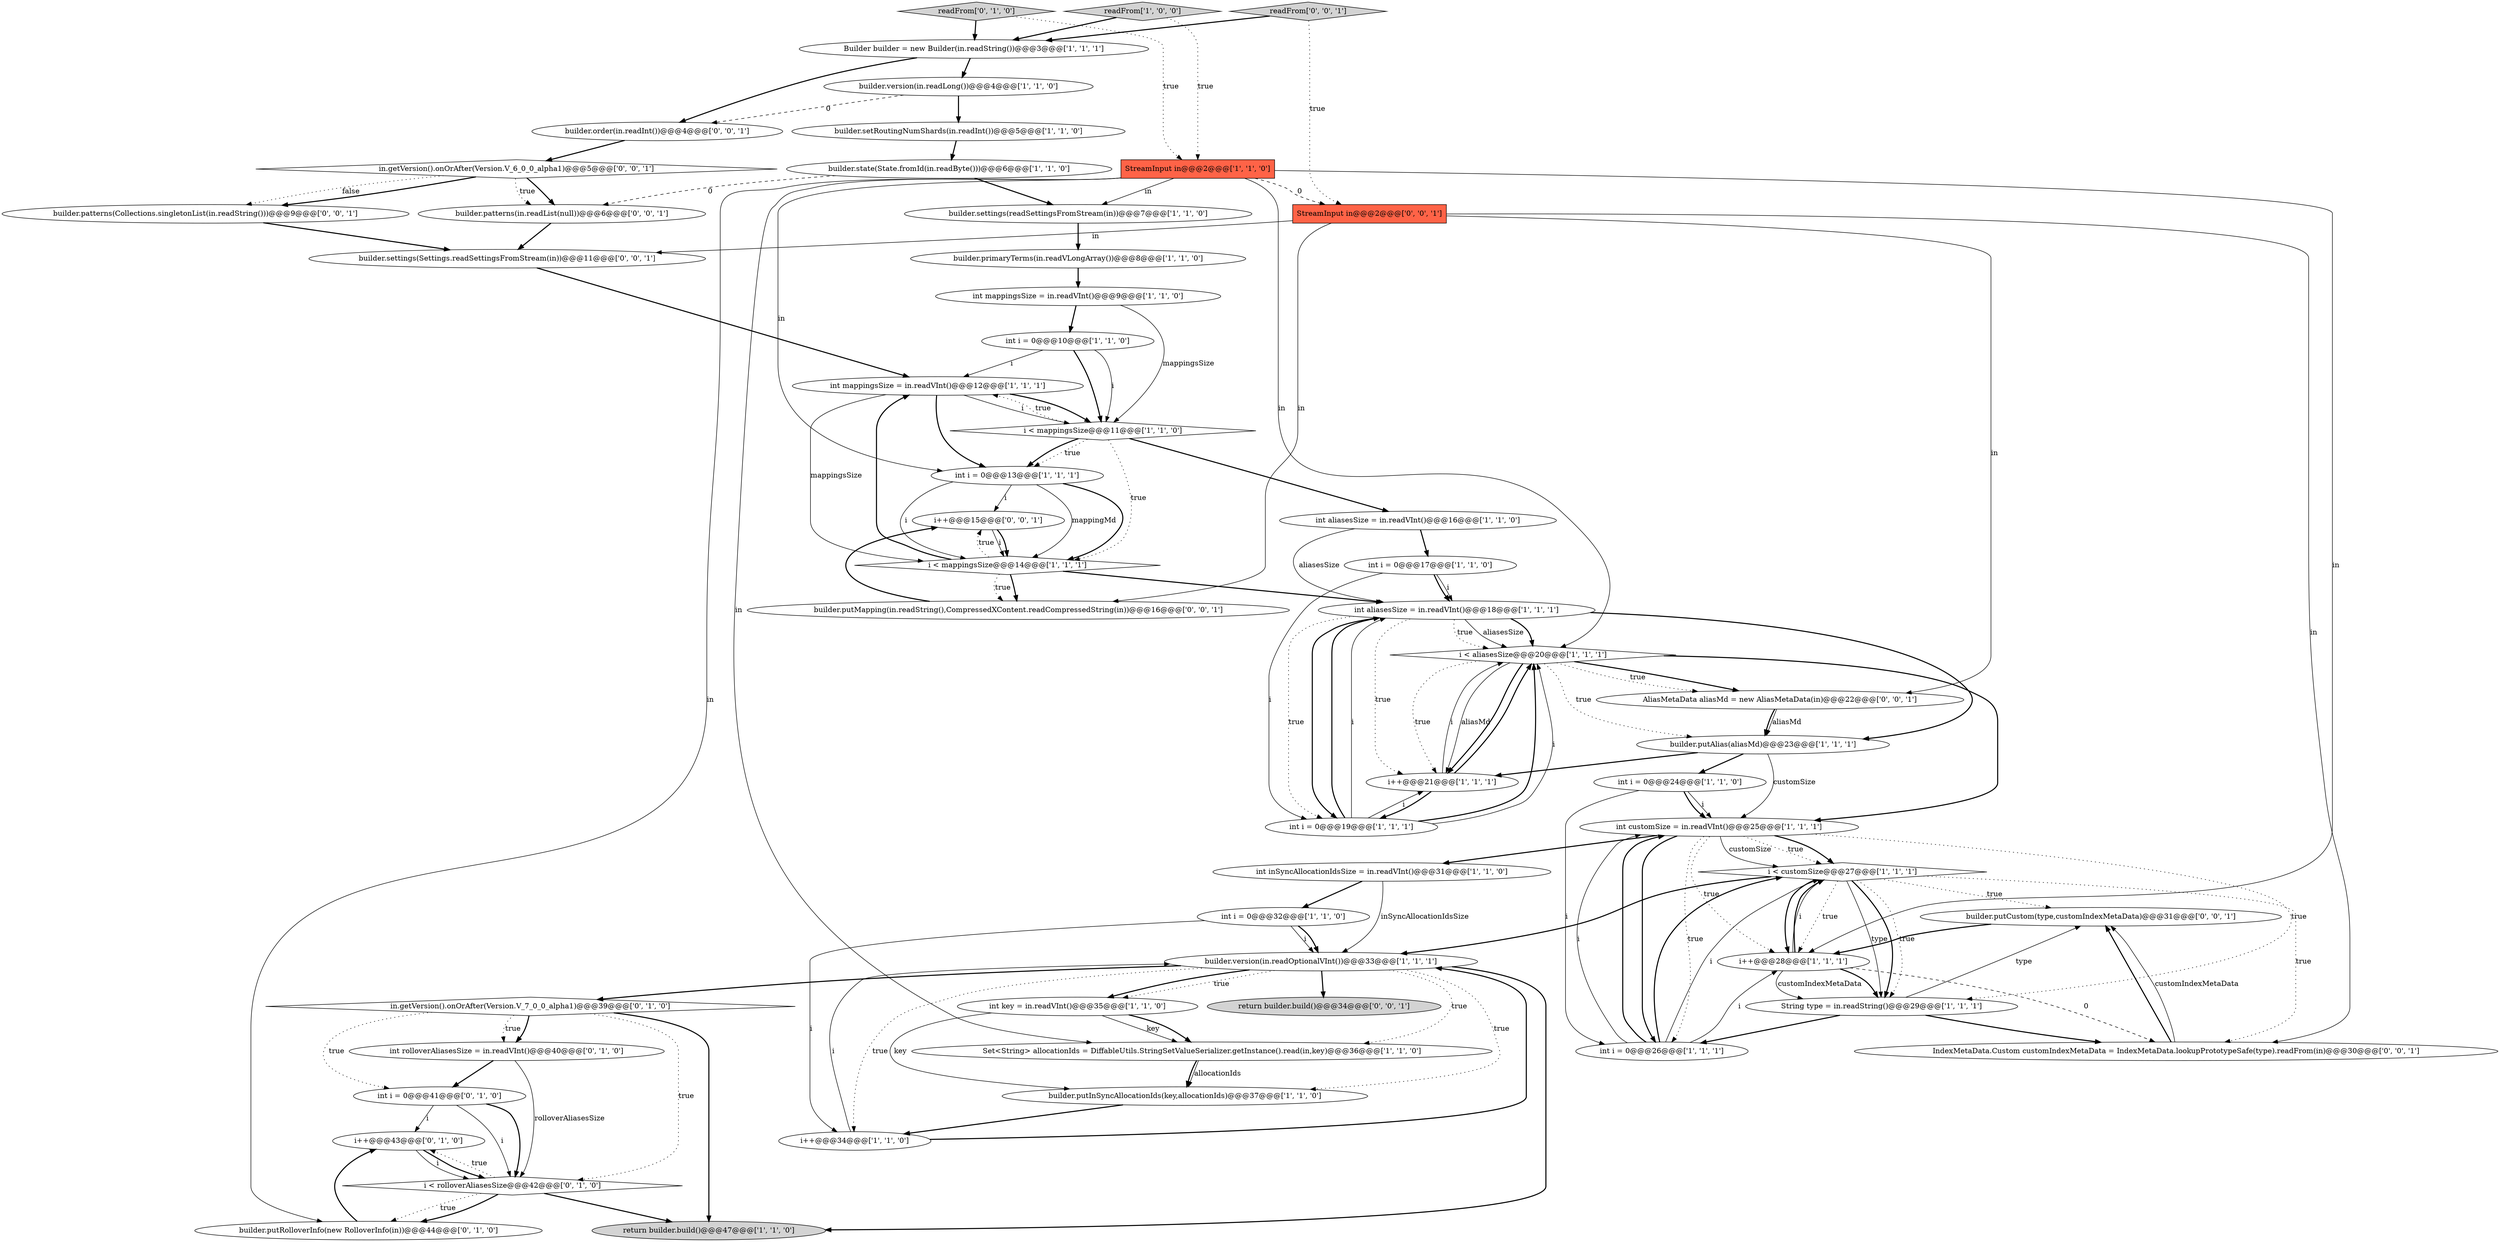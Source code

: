 digraph {
21 [style = filled, label = "builder.version(in.readLong())@@@4@@@['1', '1', '0']", fillcolor = white, shape = ellipse image = "AAA0AAABBB1BBB"];
0 [style = filled, label = "builder.setRoutingNumShards(in.readInt())@@@5@@@['1', '1', '0']", fillcolor = white, shape = ellipse image = "AAA0AAABBB1BBB"];
52 [style = filled, label = "StreamInput in@@@2@@@['0', '0', '1']", fillcolor = tomato, shape = box image = "AAA0AAABBB3BBB"];
25 [style = filled, label = "i < customSize@@@27@@@['1', '1', '1']", fillcolor = white, shape = diamond image = "AAA0AAABBB1BBB"];
7 [style = filled, label = "int i = 0@@@32@@@['1', '1', '0']", fillcolor = white, shape = ellipse image = "AAA0AAABBB1BBB"];
29 [style = filled, label = "builder.settings(readSettingsFromStream(in))@@@7@@@['1', '1', '0']", fillcolor = white, shape = ellipse image = "AAA0AAABBB1BBB"];
16 [style = filled, label = "int key = in.readVInt()@@@35@@@['1', '1', '0']", fillcolor = white, shape = ellipse image = "AAA0AAABBB1BBB"];
18 [style = filled, label = "i < aliasesSize@@@20@@@['1', '1', '1']", fillcolor = white, shape = diamond image = "AAA0AAABBB1BBB"];
47 [style = filled, label = "builder.order(in.readInt())@@@4@@@['0', '0', '1']", fillcolor = white, shape = ellipse image = "AAA0AAABBB3BBB"];
17 [style = filled, label = "int i = 0@@@10@@@['1', '1', '0']", fillcolor = white, shape = ellipse image = "AAA0AAABBB1BBB"];
19 [style = filled, label = "builder.putAlias(aliasMd)@@@23@@@['1', '1', '1']", fillcolor = white, shape = ellipse image = "AAA0AAABBB1BBB"];
39 [style = filled, label = "int i = 0@@@41@@@['0', '1', '0']", fillcolor = white, shape = ellipse image = "AAA1AAABBB2BBB"];
44 [style = filled, label = "in.getVersion().onOrAfter(Version.V_6_0_0_alpha1)@@@5@@@['0', '0', '1']", fillcolor = white, shape = diamond image = "AAA0AAABBB3BBB"];
28 [style = filled, label = "int aliasesSize = in.readVInt()@@@16@@@['1', '1', '0']", fillcolor = white, shape = ellipse image = "AAA0AAABBB1BBB"];
3 [style = filled, label = "builder.version(in.readOptionalVInt())@@@33@@@['1', '1', '1']", fillcolor = white, shape = ellipse image = "AAA0AAABBB1BBB"];
35 [style = filled, label = "i++@@@43@@@['0', '1', '0']", fillcolor = white, shape = ellipse image = "AAA1AAABBB2BBB"];
27 [style = filled, label = "Builder builder = new Builder(in.readString())@@@3@@@['1', '1', '1']", fillcolor = white, shape = ellipse image = "AAA0AAABBB1BBB"];
49 [style = filled, label = "builder.patterns(in.readList(null))@@@6@@@['0', '0', '1']", fillcolor = white, shape = ellipse image = "AAA0AAABBB3BBB"];
13 [style = filled, label = "int mappingsSize = in.readVInt()@@@9@@@['1', '1', '0']", fillcolor = white, shape = ellipse image = "AAA0AAABBB1BBB"];
31 [style = filled, label = "int i = 0@@@17@@@['1', '1', '0']", fillcolor = white, shape = ellipse image = "AAA0AAABBB1BBB"];
22 [style = filled, label = "readFrom['1', '0', '0']", fillcolor = lightgray, shape = diamond image = "AAA0AAABBB1BBB"];
5 [style = filled, label = "int inSyncAllocationIdsSize = in.readVInt()@@@31@@@['1', '1', '0']", fillcolor = white, shape = ellipse image = "AAA0AAABBB1BBB"];
50 [style = filled, label = "return builder.build()@@@34@@@['0', '0', '1']", fillcolor = lightgray, shape = ellipse image = "AAA0AAABBB3BBB"];
51 [style = filled, label = "AliasMetaData aliasMd = new AliasMetaData(in)@@@22@@@['0', '0', '1']", fillcolor = white, shape = ellipse image = "AAA0AAABBB3BBB"];
10 [style = filled, label = "i++@@@21@@@['1', '1', '1']", fillcolor = white, shape = ellipse image = "AAA0AAABBB1BBB"];
46 [style = filled, label = "builder.patterns(Collections.singletonList(in.readString()))@@@9@@@['0', '0', '1']", fillcolor = white, shape = ellipse image = "AAA0AAABBB3BBB"];
4 [style = filled, label = "int i = 0@@@13@@@['1', '1', '1']", fillcolor = white, shape = ellipse image = "AAA0AAABBB1BBB"];
23 [style = filled, label = "i++@@@34@@@['1', '1', '0']", fillcolor = white, shape = ellipse image = "AAA0AAABBB1BBB"];
33 [style = filled, label = "int i = 0@@@26@@@['1', '1', '1']", fillcolor = white, shape = ellipse image = "AAA0AAABBB1BBB"];
37 [style = filled, label = "int rolloverAliasesSize = in.readVInt()@@@40@@@['0', '1', '0']", fillcolor = white, shape = ellipse image = "AAA1AAABBB2BBB"];
15 [style = filled, label = "builder.state(State.fromId(in.readByte()))@@@6@@@['1', '1', '0']", fillcolor = white, shape = ellipse image = "AAA0AAABBB1BBB"];
40 [style = filled, label = "readFrom['0', '1', '0']", fillcolor = lightgray, shape = diamond image = "AAA0AAABBB2BBB"];
9 [style = filled, label = "int customSize = in.readVInt()@@@25@@@['1', '1', '1']", fillcolor = white, shape = ellipse image = "AAA0AAABBB1BBB"];
2 [style = filled, label = "int mappingsSize = in.readVInt()@@@12@@@['1', '1', '1']", fillcolor = white, shape = ellipse image = "AAA0AAABBB1BBB"];
24 [style = filled, label = "i < mappingsSize@@@11@@@['1', '1', '0']", fillcolor = white, shape = diamond image = "AAA0AAABBB1BBB"];
48 [style = filled, label = "builder.settings(Settings.readSettingsFromStream(in))@@@11@@@['0', '0', '1']", fillcolor = white, shape = ellipse image = "AAA0AAABBB3BBB"];
43 [style = filled, label = "readFrom['0', '0', '1']", fillcolor = lightgray, shape = diamond image = "AAA0AAABBB3BBB"];
54 [style = filled, label = "builder.putCustom(type,customIndexMetaData)@@@31@@@['0', '0', '1']", fillcolor = white, shape = ellipse image = "AAA0AAABBB3BBB"];
38 [style = filled, label = "builder.putRolloverInfo(new RolloverInfo(in))@@@44@@@['0', '1', '0']", fillcolor = white, shape = ellipse image = "AAA1AAABBB2BBB"];
12 [style = filled, label = "int aliasesSize = in.readVInt()@@@18@@@['1', '1', '1']", fillcolor = white, shape = ellipse image = "AAA0AAABBB1BBB"];
6 [style = filled, label = "int i = 0@@@24@@@['1', '1', '0']", fillcolor = white, shape = ellipse image = "AAA0AAABBB1BBB"];
45 [style = filled, label = "IndexMetaData.Custom customIndexMetaData = IndexMetaData.lookupPrototypeSafe(type).readFrom(in)@@@30@@@['0', '0', '1']", fillcolor = white, shape = ellipse image = "AAA0AAABBB3BBB"];
26 [style = filled, label = "return builder.build()@@@47@@@['1', '1', '0']", fillcolor = lightgray, shape = ellipse image = "AAA0AAABBB1BBB"];
41 [style = filled, label = "i < rolloverAliasesSize@@@42@@@['0', '1', '0']", fillcolor = white, shape = diamond image = "AAA1AAABBB2BBB"];
14 [style = filled, label = "StreamInput in@@@2@@@['1', '1', '0']", fillcolor = tomato, shape = box image = "AAA0AAABBB1BBB"];
42 [style = filled, label = "i++@@@15@@@['0', '0', '1']", fillcolor = white, shape = ellipse image = "AAA0AAABBB3BBB"];
20 [style = filled, label = "i++@@@28@@@['1', '1', '1']", fillcolor = white, shape = ellipse image = "AAA0AAABBB1BBB"];
53 [style = filled, label = "builder.putMapping(in.readString(),CompressedXContent.readCompressedString(in))@@@16@@@['0', '0', '1']", fillcolor = white, shape = ellipse image = "AAA0AAABBB3BBB"];
32 [style = filled, label = "builder.putInSyncAllocationIds(key,allocationIds)@@@37@@@['1', '1', '0']", fillcolor = white, shape = ellipse image = "AAA0AAABBB1BBB"];
30 [style = filled, label = "Set<String> allocationIds = DiffableUtils.StringSetValueSerializer.getInstance().read(in,key)@@@36@@@['1', '1', '0']", fillcolor = white, shape = ellipse image = "AAA0AAABBB1BBB"];
36 [style = filled, label = "in.getVersion().onOrAfter(Version.V_7_0_0_alpha1)@@@39@@@['0', '1', '0']", fillcolor = white, shape = diamond image = "AAA1AAABBB2BBB"];
11 [style = filled, label = "int i = 0@@@19@@@['1', '1', '1']", fillcolor = white, shape = ellipse image = "AAA0AAABBB1BBB"];
34 [style = filled, label = "String type = in.readString()@@@29@@@['1', '1', '1']", fillcolor = white, shape = ellipse image = "AAA0AAABBB1BBB"];
8 [style = filled, label = "i < mappingsSize@@@14@@@['1', '1', '1']", fillcolor = white, shape = diamond image = "AAA0AAABBB1BBB"];
1 [style = filled, label = "builder.primaryTerms(in.readVLongArray())@@@8@@@['1', '1', '0']", fillcolor = white, shape = ellipse image = "AAA0AAABBB1BBB"];
41->35 [style = dotted, label="true"];
51->19 [style = solid, label="aliasMd"];
32->23 [style = bold, label=""];
25->3 [style = bold, label=""];
19->6 [style = bold, label=""];
11->12 [style = bold, label=""];
2->4 [style = bold, label=""];
28->12 [style = solid, label="aliasesSize"];
25->54 [style = dotted, label="true"];
25->34 [style = solid, label="type"];
4->8 [style = solid, label="mappingMd"];
18->51 [style = bold, label=""];
20->25 [style = solid, label="i"];
17->24 [style = solid, label="i"];
9->34 [style = dotted, label="true"];
4->8 [style = bold, label=""];
10->11 [style = bold, label=""];
9->25 [style = dotted, label="true"];
10->18 [style = bold, label=""];
39->41 [style = bold, label=""];
20->25 [style = bold, label=""];
33->9 [style = solid, label="i"];
4->42 [style = solid, label="i"];
0->15 [style = bold, label=""];
21->47 [style = dashed, label="0"];
41->38 [style = bold, label=""];
44->49 [style = bold, label=""];
44->49 [style = dotted, label="true"];
38->35 [style = bold, label=""];
18->51 [style = dotted, label="true"];
33->9 [style = bold, label=""];
18->10 [style = dotted, label="true"];
11->10 [style = solid, label="i"];
14->52 [style = dashed, label="0"];
9->25 [style = bold, label=""];
3->50 [style = bold, label=""];
54->20 [style = bold, label=""];
3->16 [style = dotted, label="true"];
27->21 [style = bold, label=""];
24->4 [style = dotted, label="true"];
12->10 [style = dotted, label="true"];
36->41 [style = dotted, label="true"];
43->52 [style = dotted, label="true"];
14->38 [style = solid, label="in"];
33->20 [style = solid, label="i"];
44->46 [style = bold, label=""];
31->12 [style = solid, label="i"];
12->11 [style = dotted, label="true"];
25->20 [style = dotted, label="true"];
25->34 [style = bold, label=""];
6->9 [style = solid, label="i"];
11->18 [style = bold, label=""];
7->3 [style = solid, label="i"];
6->33 [style = solid, label="i"];
44->46 [style = dotted, label="false"];
24->8 [style = dotted, label="true"];
3->30 [style = dotted, label="true"];
25->34 [style = dotted, label="true"];
35->41 [style = solid, label="i"];
8->2 [style = bold, label=""];
42->8 [style = solid, label="i"];
17->24 [style = bold, label=""];
12->19 [style = bold, label=""];
12->18 [style = bold, label=""];
18->19 [style = dotted, label="true"];
39->35 [style = solid, label="i"];
11->18 [style = solid, label="i"];
43->27 [style = bold, label=""];
2->24 [style = bold, label=""];
20->45 [style = dashed, label="0"];
29->1 [style = bold, label=""];
8->53 [style = bold, label=""];
16->30 [style = solid, label="key"];
14->18 [style = solid, label="in"];
5->7 [style = bold, label=""];
1->13 [style = bold, label=""];
14->20 [style = solid, label="in"];
15->29 [style = bold, label=""];
7->23 [style = solid, label="i"];
34->54 [style = solid, label="type"];
35->41 [style = bold, label=""];
51->19 [style = bold, label=""];
46->48 [style = bold, label=""];
2->24 [style = solid, label="i"];
13->17 [style = bold, label=""];
27->47 [style = bold, label=""];
24->4 [style = bold, label=""];
34->45 [style = bold, label=""];
34->33 [style = bold, label=""];
40->14 [style = dotted, label="true"];
52->51 [style = solid, label="in"];
31->12 [style = bold, label=""];
9->20 [style = dotted, label="true"];
4->8 [style = solid, label="i"];
40->27 [style = bold, label=""];
23->3 [style = solid, label="i"];
18->10 [style = solid, label="aliasMd"];
15->49 [style = dashed, label="0"];
7->3 [style = bold, label=""];
30->32 [style = solid, label="allocationIds"];
45->54 [style = bold, label=""];
18->9 [style = bold, label=""];
41->26 [style = bold, label=""];
52->45 [style = solid, label="in"];
36->39 [style = dotted, label="true"];
5->3 [style = solid, label="inSyncAllocationIdsSize"];
30->32 [style = bold, label=""];
3->36 [style = bold, label=""];
14->4 [style = solid, label="in"];
49->48 [style = bold, label=""];
3->16 [style = bold, label=""];
16->30 [style = bold, label=""];
25->45 [style = dotted, label="true"];
21->0 [style = bold, label=""];
48->2 [style = bold, label=""];
9->5 [style = bold, label=""];
19->9 [style = solid, label="customSize"];
8->53 [style = dotted, label="true"];
9->33 [style = dotted, label="true"];
52->48 [style = solid, label="in"];
17->2 [style = solid, label="i"];
47->44 [style = bold, label=""];
20->34 [style = bold, label=""];
12->18 [style = dotted, label="true"];
28->31 [style = bold, label=""];
23->3 [style = bold, label=""];
10->18 [style = solid, label="i"];
19->10 [style = bold, label=""];
36->37 [style = bold, label=""];
52->53 [style = solid, label="in"];
8->12 [style = bold, label=""];
3->26 [style = bold, label=""];
13->24 [style = solid, label="mappingsSize"];
37->41 [style = solid, label="rolloverAliasesSize"];
25->20 [style = bold, label=""];
12->18 [style = solid, label="aliasesSize"];
8->42 [style = dotted, label="true"];
20->34 [style = solid, label="customIndexMetaData"];
22->27 [style = bold, label=""];
3->23 [style = dotted, label="true"];
24->2 [style = dotted, label="true"];
53->42 [style = bold, label=""];
31->11 [style = solid, label="i"];
11->12 [style = solid, label="i"];
16->32 [style = solid, label="key"];
45->54 [style = solid, label="customIndexMetaData"];
6->9 [style = bold, label=""];
9->33 [style = bold, label=""];
36->37 [style = dotted, label="true"];
37->39 [style = bold, label=""];
9->25 [style = solid, label="customSize"];
2->8 [style = solid, label="mappingsSize"];
39->41 [style = solid, label="i"];
22->14 [style = dotted, label="true"];
18->10 [style = bold, label=""];
36->26 [style = bold, label=""];
42->8 [style = bold, label=""];
12->11 [style = bold, label=""];
14->29 [style = solid, label="in"];
24->28 [style = bold, label=""];
33->25 [style = solid, label="i"];
33->25 [style = bold, label=""];
41->38 [style = dotted, label="true"];
14->30 [style = solid, label="in"];
3->32 [style = dotted, label="true"];
}

